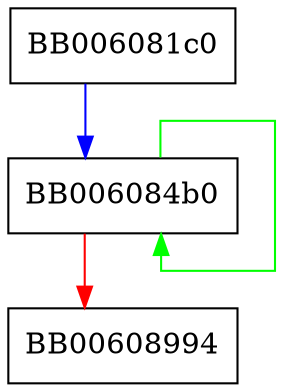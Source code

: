 digraph gcm_ghash_4bit {
  node [shape="box"];
  graph [splines=ortho];
  BB006081c0 -> BB006084b0 [color="blue"];
  BB006084b0 -> BB006084b0 [color="green"];
  BB006084b0 -> BB00608994 [color="red"];
}
